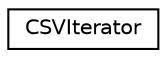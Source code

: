 digraph "Graphical Class Hierarchy"
{
  edge [fontname="Helvetica",fontsize="10",labelfontname="Helvetica",labelfontsize="10"];
  node [fontname="Helvetica",fontsize="10",shape=record];
  rankdir="LR";
  Node1 [label="CSVIterator",height=0.2,width=0.4,color="black", fillcolor="white", style="filled",URL="$class_c_s_v_iterator.html"];
}
